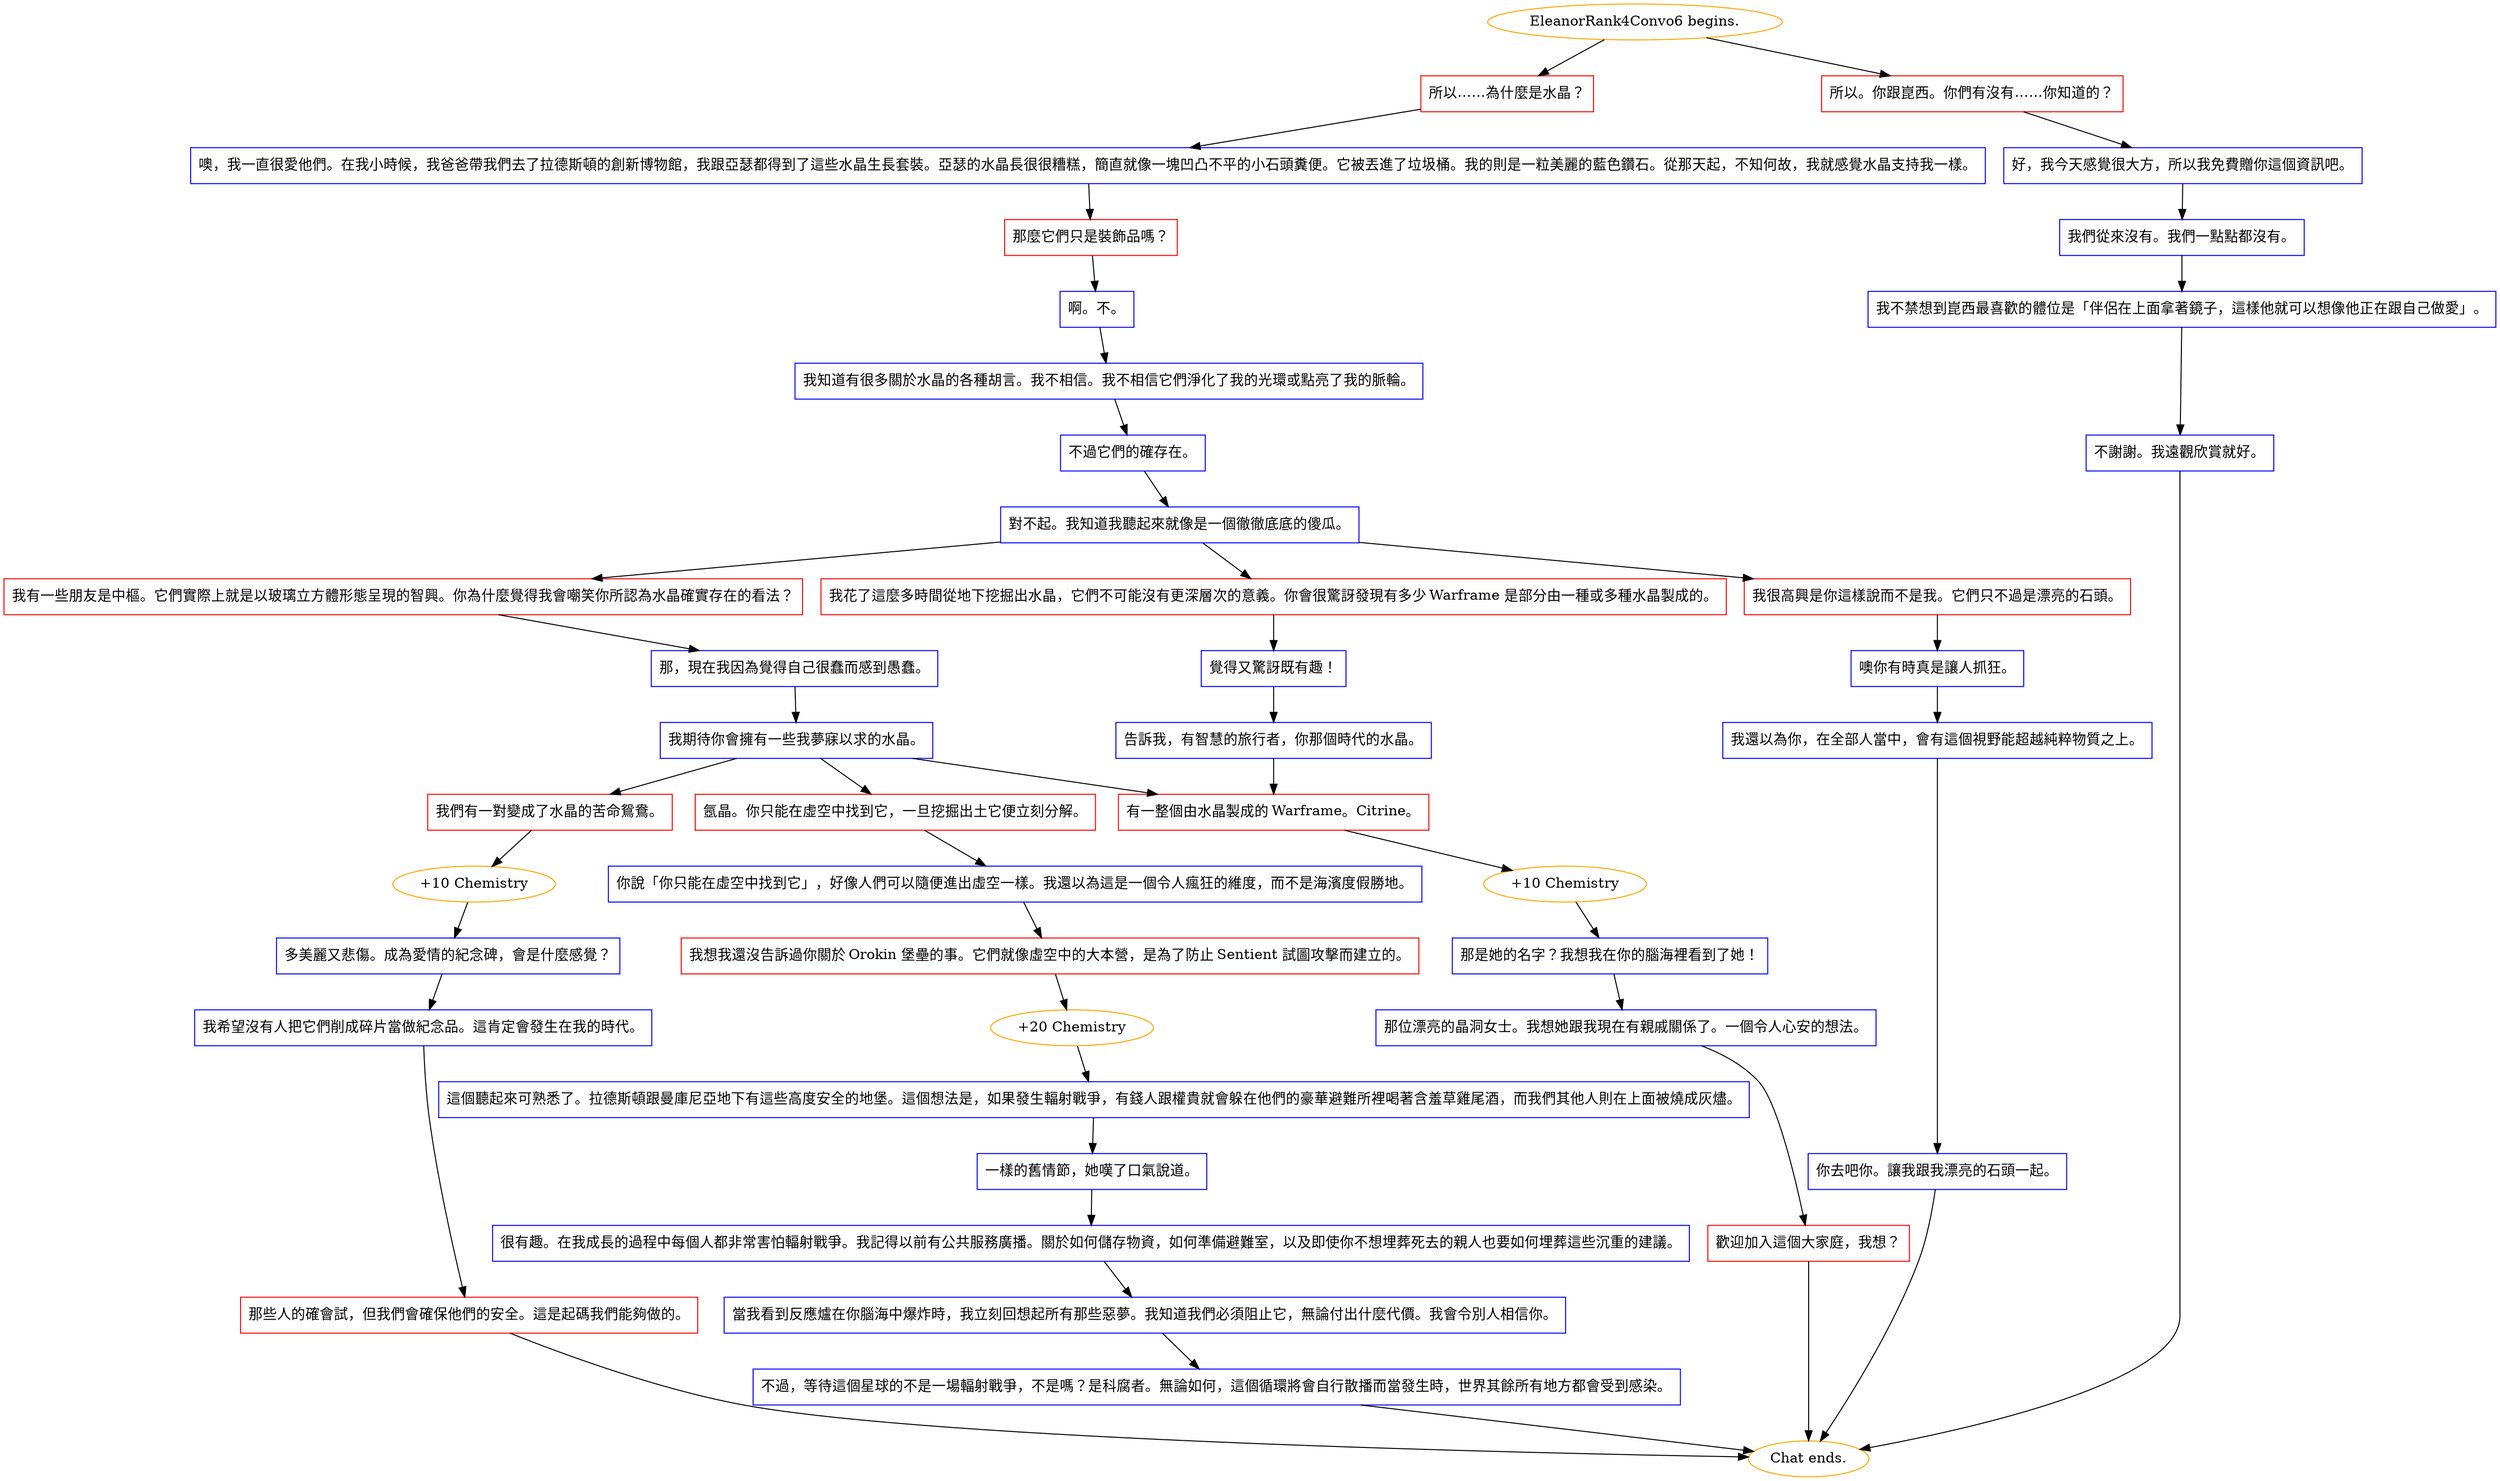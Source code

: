 digraph {
	"EleanorRank4Convo6 begins." [color=orange];
		"EleanorRank4Convo6 begins." -> j4269246655;
		"EleanorRank4Convo6 begins." -> j320496711;
	j4269246655 [label="所以……為什麼是水晶？",shape=box,color=red];
		j4269246655 -> j2543166003;
	j320496711 [label="所以。你跟崑西。你們有沒有……你知道的？",shape=box,color=red];
		j320496711 -> j2109515375;
	j2543166003 [label="噢，我一直很愛他們。在我小時候，我爸爸帶我們去了拉德斯頓的創新博物館，我跟亞瑟都得到了這些水晶生長套裝。亞瑟的水晶長很很糟糕，簡直就像一塊凹凸不平的小石頭糞便。它被丟進了垃圾桶。我的則是一粒美麗的藍色鑽石。從那天起，不知何故，我就感覺水晶支持我一樣。",shape=box,color=blue];
		j2543166003 -> j990256058;
	j2109515375 [label="好，我今天感覺很大方，所以我免費贈你這個資訊吧。",shape=box,color=blue];
		j2109515375 -> j135677452;
	j990256058 [label="那麼它們只是裝飾品嗎？",shape=box,color=red];
		j990256058 -> j3881747272;
	j135677452 [label="我們從來沒有。我們一點點都沒有。",shape=box,color=blue];
		j135677452 -> j98863528;
	j3881747272 [label="啊。不。",shape=box,color=blue];
		j3881747272 -> j2950181879;
	j98863528 [label="我不禁想到崑西最喜歡的體位是「伴侶在上面拿著鏡子，這樣他就可以想像他正在跟自己做愛」。",shape=box,color=blue];
		j98863528 -> j382276555;
	j2950181879 [label="我知道有很多關於水晶的各種胡言。我不相信。我不相信它們淨化了我的光環或點亮了我的脈輪。",shape=box,color=blue];
		j2950181879 -> j3603160005;
	j382276555 [label="不謝謝。我遠觀欣賞就好。",shape=box,color=blue];
		j382276555 -> "Chat ends.";
	j3603160005 [label="不過它們的確存在。",shape=box,color=blue];
		j3603160005 -> j4276563719;
	"Chat ends." [color=orange];
	j4276563719 [label="對不起。我知道我聽起來就像是一個徹徹底底的傻瓜。",shape=box,color=blue];
		j4276563719 -> j2006482383;
		j4276563719 -> j330437121;
		j4276563719 -> j1166727541;
	j2006482383 [label="我很高興是你這樣說而不是我。它們只不過是漂亮的石頭。",shape=box,color=red];
		j2006482383 -> j3292577819;
	j330437121 [label="我有一些朋友是中樞。它們實際上就是以玻璃立方體形態呈現的智興。你為什麼覺得我會嘲笑你所認為水晶確實存在的看法？",shape=box,color=red];
		j330437121 -> j3522666969;
	j1166727541 [label="我花了這麼多時間從地下挖掘出水晶，它們不可能沒有更深層次的意義。你會很驚訝發現有多少 Warframe 是部分由一種或多種水晶製成的。",shape=box,color=red];
		j1166727541 -> j772148974;
	j3292577819 [label="噢你有時真是讓人抓狂。",shape=box,color=blue];
		j3292577819 -> j2548672651;
	j3522666969 [label="那，現在我因為覺得自己很蠢而感到愚蠢。",shape=box,color=blue];
		j3522666969 -> j3072871021;
	j772148974 [label="覺得又驚訝既有趣！",shape=box,color=blue];
		j772148974 -> j3298852619;
	j2548672651 [label="我還以為你，在全部人當中，會有這個視野能超越純粹物質之上。",shape=box,color=blue];
		j2548672651 -> j1394783318;
	j3072871021 [label="我期待你會擁有一些我夢寐以求的水晶。",shape=box,color=blue];
		j3072871021 -> j4186862807;
		j3072871021 -> j2723652958;
		j3072871021 -> j3552324843;
	j3298852619 [label="告訴我，有智慧的旅行者，你那個時代的水晶。",shape=box,color=blue];
		j3298852619 -> j2723652958;
	j1394783318 [label="你去吧你。讓我跟我漂亮的石頭一起。",shape=box,color=blue];
		j1394783318 -> "Chat ends.";
	j4186862807 [label="氬晶。你只能在虛空中找到它，一旦挖掘出土它便立刻分解。",shape=box,color=red];
		j4186862807 -> j3302230929;
	j2723652958 [label="有一整個由水晶製成的 Warframe。Citrine。",shape=box,color=red];
		j2723652958 -> j1488185502;
	j3552324843 [label="我們有一對變成了水晶的苦命鴛鴦。",shape=box,color=red];
		j3552324843 -> j282270622;
	j3302230929 [label="你說「你只能在虛空中找到它」，好像人們可以隨便進出虛空一樣。我還以為這是一個令人瘋狂的維度，而不是海濱度假勝地。",shape=box,color=blue];
		j3302230929 -> j1348847549;
	j1488185502 [label="+10 Chemistry",color=orange];
		j1488185502 -> j1873510007;
	j282270622 [label="+10 Chemistry",color=orange];
		j282270622 -> j3222476787;
	j1348847549 [label="我想我還沒告訴過你關於 Orokin 堡壘的事。它們就像虛空中的大本營，是為了防止 Sentient 試圖攻擊而建立的。",shape=box,color=red];
		j1348847549 -> j3228362566;
	j1873510007 [label="那是她的名字？我想我在你的腦海裡看到了她！",shape=box,color=blue];
		j1873510007 -> j3829214764;
	j3222476787 [label="多美麗又悲傷。成為愛情的紀念碑，會是什麼感覺？",shape=box,color=blue];
		j3222476787 -> j551217652;
	j3228362566 [label="+20 Chemistry",color=orange];
		j3228362566 -> j2608168189;
	j3829214764 [label="那位漂亮的晶洞女士。我想她跟我現在有親戚關係了。一個令人心安的想法。",shape=box,color=blue];
		j3829214764 -> j641364940;
	j551217652 [label="我希望沒有人把它們削成碎片當做紀念品。這肯定會發生在我的時代。",shape=box,color=blue];
		j551217652 -> j1670015633;
	j2608168189 [label="這個聽起來可熟悉了。拉德斯頓跟曼庫尼亞地下有這些高度安全的地堡。這個想法是，如果發生輻射戰爭，有錢人跟權貴就會躲在他們的豪華避難所裡喝著含羞草雞尾酒，而我們其他人則在上面被燒成灰燼。",shape=box,color=blue];
		j2608168189 -> j1263312446;
	j641364940 [label="歡迎加入這個大家庭，我想？",shape=box,color=red];
		j641364940 -> "Chat ends.";
	j1670015633 [label="那些人的確會試，但我們會確保他們的安全。這是起碼我們能夠做的。",shape=box,color=red];
		j1670015633 -> "Chat ends.";
	j1263312446 [label="一樣的舊情節，她嘆了口氣說道。",shape=box,color=blue];
		j1263312446 -> j2075962090;
	j2075962090 [label="很有趣。在我成長的過程中每個人都非常害怕輻射戰爭。我記得以前有公共服務廣播。關於如何儲存物資，如何準備避難室，以及即使你不想埋葬死去的親人也要如何埋葬這些沉重的建議。",shape=box,color=blue];
		j2075962090 -> j2815668754;
	j2815668754 [label="當我看到反應爐在你腦海中爆炸時，我立刻回想起所有那些惡夢。我知道我們必須阻止它，無論付出什麼代價。我會令別人相信你。",shape=box,color=blue];
		j2815668754 -> j2046509388;
	j2046509388 [label="不過，等待這個星球的不是一場輻射戰爭，不是嗎？是科腐者。無論如何，這個循環將會自行散播而當發生時，世界其餘所有地方都會受到感染。",shape=box,color=blue];
		j2046509388 -> "Chat ends.";
}